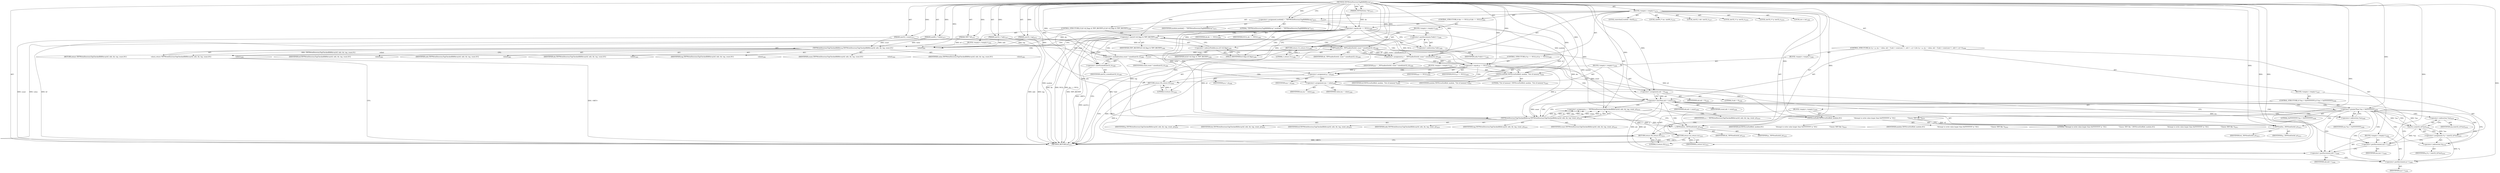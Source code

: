 digraph "TIFFWriteDirectoryTagIfdIfd8Array" {  
"69168" [label = <(METHOD,TIFFWriteDirectoryTagIfdIfd8Array)<SUB>1971</SUB>> ]
"69169" [label = <(PARAM,TIFF *tif)<SUB>1971</SUB>> ]
"69170" [label = <(PARAM,uint32_t *ndir)<SUB>1971</SUB>> ]
"69171" [label = <(PARAM,TIFFDirEntry *dir)<SUB>1972</SUB>> ]
"69172" [label = <(PARAM,uint16_t tag)<SUB>1972</SUB>> ]
"69173" [label = <(PARAM,uint32_t count)<SUB>1973</SUB>> ]
"69174" [label = <(PARAM,uint64_t *value)<SUB>1973</SUB>> ]
"69175" [label = <(BLOCK,&lt;empty&gt;,&lt;empty&gt;)<SUB>1974</SUB>> ]
"69176" [label = <(LOCAL,constchar[] module: char[])<SUB>1975</SUB>> ]
"69177" [label = <(&lt;operator&gt;.assignment,module[] = &quot;TIFFWriteDirectoryTagIfdIfd8Array&quot;)<SUB>1975</SUB>> ]
"69178" [label = <(IDENTIFIER,module,module[] = &quot;TIFFWriteDirectoryTagIfdIfd8Array&quot;)<SUB>1975</SUB>> ]
"69179" [label = <(LITERAL,&quot;TIFFWriteDirectoryTagIfdIfd8Array&quot;,module[] = &quot;TIFFWriteDirectoryTagIfdIfd8Array&quot;)<SUB>1975</SUB>> ]
"69180" [label = <(LOCAL,uint64_t* ma: uint64_t)<SUB>1976</SUB>> ]
"69181" [label = <(LOCAL,uint32_t mb: uint32_t)<SUB>1977</SUB>> ]
"69182" [label = <(LOCAL,uint32_t* p: uint32_t)<SUB>1978</SUB>> ]
"69183" [label = <(LOCAL,uint32_t* q: uint32_t)<SUB>1979</SUB>> ]
"69184" [label = <(LOCAL,int o: int)<SUB>1980</SUB>> ]
"69185" [label = <(CONTROL_STRUCTURE,if (dir == NULL),if (dir == NULL))<SUB>1983</SUB>> ]
"69186" [label = <(&lt;operator&gt;.equals,dir == NULL)<SUB>1983</SUB>> ]
"69187" [label = <(IDENTIFIER,dir,dir == NULL)<SUB>1983</SUB>> ]
"69188" [label = <(IDENTIFIER,NULL,dir == NULL)<SUB>1983</SUB>> ]
"69189" [label = <(BLOCK,&lt;empty&gt;,&lt;empty&gt;)<SUB>1984</SUB>> ]
"69190" [label = <(&lt;operator&gt;.postIncrement,(*ndir)++)<SUB>1985</SUB>> ]
"69191" [label = <(&lt;operator&gt;.indirection,*ndir)<SUB>1985</SUB>> ]
"69192" [label = <(IDENTIFIER,ndir,(*ndir)++)<SUB>1985</SUB>> ]
"69193" [label = <(RETURN,return (1);,return (1);)<SUB>1986</SUB>> ]
"69194" [label = <(LITERAL,1,return (1);)<SUB>1986</SUB>> ]
"69195" [label = <(CONTROL_STRUCTURE,if (tif-&gt;tif_flags &amp; TIFF_BIGTIFF),if (tif-&gt;tif_flags &amp; TIFF_BIGTIFF))<SUB>1990</SUB>> ]
"69196" [label = <(&lt;operator&gt;.and,tif-&gt;tif_flags &amp; TIFF_BIGTIFF)<SUB>1990</SUB>> ]
"69197" [label = <(&lt;operator&gt;.indirectFieldAccess,tif-&gt;tif_flags)<SUB>1990</SUB>> ]
"69198" [label = <(IDENTIFIER,tif,tif-&gt;tif_flags &amp; TIFF_BIGTIFF)<SUB>1990</SUB>> ]
"69199" [label = <(FIELD_IDENTIFIER,tif_flags,tif_flags)<SUB>1990</SUB>> ]
"69200" [label = <(IDENTIFIER,TIFF_BIGTIFF,tif-&gt;tif_flags &amp; TIFF_BIGTIFF)<SUB>1990</SUB>> ]
"69201" [label = <(BLOCK,&lt;empty&gt;,&lt;empty&gt;)<SUB>1991</SUB>> ]
"69202" [label = <(RETURN,return TIFFWriteDirectoryTagCheckedIfd8Array(tif, ndir, dir, tag, count,\012                                                     value);,return TIFFWriteDirectoryTagCheckedIfd8Array(tif, ndir, dir, tag, count,\012                                                     value);)<SUB>1991</SUB>> ]
"69203" [label = <(TIFFWriteDirectoryTagCheckedIfd8Array,TIFFWriteDirectoryTagCheckedIfd8Array(tif, ndir, dir, tag, count,\012                                                     value))<SUB>1991</SUB>> ]
"69204" [label = <(IDENTIFIER,tif,TIFFWriteDirectoryTagCheckedIfd8Array(tif, ndir, dir, tag, count,\012                                                     value))<SUB>1991</SUB>> ]
"69205" [label = <(IDENTIFIER,ndir,TIFFWriteDirectoryTagCheckedIfd8Array(tif, ndir, dir, tag, count,\012                                                     value))<SUB>1991</SUB>> ]
"69206" [label = <(IDENTIFIER,dir,TIFFWriteDirectoryTagCheckedIfd8Array(tif, ndir, dir, tag, count,\012                                                     value))<SUB>1991</SUB>> ]
"69207" [label = <(IDENTIFIER,tag,TIFFWriteDirectoryTagCheckedIfd8Array(tif, ndir, dir, tag, count,\012                                                     value))<SUB>1991</SUB>> ]
"69208" [label = <(IDENTIFIER,count,TIFFWriteDirectoryTagCheckedIfd8Array(tif, ndir, dir, tag, count,\012                                                     value))<SUB>1991</SUB>> ]
"69209" [label = <(IDENTIFIER,value,TIFFWriteDirectoryTagCheckedIfd8Array(tif, ndir, dir, tag, count,\012                                                     value))<SUB>1992</SUB>> ]
"69210" [label = <(&lt;operator&gt;.assignment,p = _TIFFmallocExt(tif, count * sizeof(uint32_t)))<SUB>1999</SUB>> ]
"69211" [label = <(IDENTIFIER,p,p = _TIFFmallocExt(tif, count * sizeof(uint32_t)))<SUB>1999</SUB>> ]
"69212" [label = <(_TIFFmallocExt,_TIFFmallocExt(tif, count * sizeof(uint32_t)))<SUB>1999</SUB>> ]
"69213" [label = <(IDENTIFIER,tif,_TIFFmallocExt(tif, count * sizeof(uint32_t)))<SUB>1999</SUB>> ]
"69214" [label = <(&lt;operator&gt;.multiplication,count * sizeof(uint32_t))<SUB>1999</SUB>> ]
"69215" [label = <(IDENTIFIER,count,count * sizeof(uint32_t))<SUB>1999</SUB>> ]
"69216" [label = <(&lt;operator&gt;.sizeOf,sizeof(uint32_t))<SUB>1999</SUB>> ]
"69217" [label = <(IDENTIFIER,uint32_t,sizeof(uint32_t))<SUB>1999</SUB>> ]
"69218" [label = <(CONTROL_STRUCTURE,if (p == NULL),if (p == NULL))<SUB>2000</SUB>> ]
"69219" [label = <(&lt;operator&gt;.equals,p == NULL)<SUB>2000</SUB>> ]
"69220" [label = <(IDENTIFIER,p,p == NULL)<SUB>2000</SUB>> ]
"69221" [label = <(IDENTIFIER,NULL,p == NULL)<SUB>2000</SUB>> ]
"69222" [label = <(BLOCK,&lt;empty&gt;,&lt;empty&gt;)<SUB>2001</SUB>> ]
"69223" [label = <(TIFFErrorExtR,TIFFErrorExtR(tif, module, &quot;Out of memory&quot;))<SUB>2002</SUB>> ]
"69224" [label = <(IDENTIFIER,tif,TIFFErrorExtR(tif, module, &quot;Out of memory&quot;))<SUB>2002</SUB>> ]
"69225" [label = <(IDENTIFIER,module,TIFFErrorExtR(tif, module, &quot;Out of memory&quot;))<SUB>2002</SUB>> ]
"69226" [label = <(LITERAL,&quot;Out of memory&quot;,TIFFErrorExtR(tif, module, &quot;Out of memory&quot;))<SUB>2002</SUB>> ]
"69227" [label = <(RETURN,return (0);,return (0);)<SUB>2003</SUB>> ]
"69228" [label = <(LITERAL,0,return (0);)<SUB>2003</SUB>> ]
"69229" [label = <(CONTROL_STRUCTURE,for (q = p, ma = value, mb = 0;mb &lt; count;ma++, mb++, q++),for (q = p, ma = value, mb = 0;mb &lt; count;ma++, mb++, q++))<SUB>2006</SUB>> ]
"69230" [label = <(BLOCK,&lt;empty&gt;,&lt;empty&gt;)<SUB>2006</SUB>> ]
"69231" [label = <(BLOCK,&lt;empty&gt;,&lt;empty&gt;)<SUB>2006</SUB>> ]
"69232" [label = <(&lt;operator&gt;.assignment,q = p)<SUB>2006</SUB>> ]
"69233" [label = <(IDENTIFIER,q,q = p)<SUB>2006</SUB>> ]
"69234" [label = <(IDENTIFIER,p,q = p)<SUB>2006</SUB>> ]
"69235" [label = <(&lt;operator&gt;.assignment,ma = value)<SUB>2006</SUB>> ]
"69236" [label = <(IDENTIFIER,ma,ma = value)<SUB>2006</SUB>> ]
"69237" [label = <(IDENTIFIER,value,ma = value)<SUB>2006</SUB>> ]
"69238" [label = <(&lt;operator&gt;.assignment,mb = 0)<SUB>2006</SUB>> ]
"69239" [label = <(IDENTIFIER,mb,mb = 0)<SUB>2006</SUB>> ]
"69240" [label = <(LITERAL,0,mb = 0)<SUB>2006</SUB>> ]
"69241" [label = <(&lt;operator&gt;.lessThan,mb &lt; count)<SUB>2006</SUB>> ]
"69242" [label = <(IDENTIFIER,mb,mb &lt; count)<SUB>2006</SUB>> ]
"69243" [label = <(IDENTIFIER,count,mb &lt; count)<SUB>2006</SUB>> ]
"69244" [label = <(BLOCK,&lt;empty&gt;,&lt;empty&gt;)<SUB>2006</SUB>> ]
"69245" [label = <(&lt;operator&gt;.postIncrement,ma++)<SUB>2006</SUB>> ]
"69246" [label = <(IDENTIFIER,ma,ma++)<SUB>2006</SUB>> ]
"69247" [label = <(&lt;operator&gt;.postIncrement,mb++)<SUB>2006</SUB>> ]
"69248" [label = <(IDENTIFIER,mb,mb++)<SUB>2006</SUB>> ]
"69249" [label = <(&lt;operator&gt;.postIncrement,q++)<SUB>2006</SUB>> ]
"69250" [label = <(IDENTIFIER,q,q++)<SUB>2006</SUB>> ]
"69251" [label = <(BLOCK,&lt;empty&gt;,&lt;empty&gt;)<SUB>2007</SUB>> ]
"69252" [label = <(CONTROL_STRUCTURE,if (*ma &gt; 0xFFFFFFFF),if (*ma &gt; 0xFFFFFFFF))<SUB>2008</SUB>> ]
"69253" [label = <(&lt;operator&gt;.greaterThan,*ma &gt; 0xFFFFFFFF)<SUB>2008</SUB>> ]
"69254" [label = <(&lt;operator&gt;.indirection,*ma)<SUB>2008</SUB>> ]
"69255" [label = <(IDENTIFIER,ma,*ma &gt; 0xFFFFFFFF)<SUB>2008</SUB>> ]
"69256" [label = <(LITERAL,0xFFFFFFFF,*ma &gt; 0xFFFFFFFF)<SUB>2008</SUB>> ]
"69257" [label = <(BLOCK,&lt;empty&gt;,&lt;empty&gt;)<SUB>2009</SUB>> ]
"69258" [label = <(TIFFErrorExtR,TIFFErrorExtR(tif, module,\012                          &quot;Attempt to write value larger than 0xFFFFFFFF in &quot;\012                          &quot;Classic TIFF file.&quot;))<SUB>2010</SUB>> ]
"69259" [label = <(IDENTIFIER,tif,TIFFErrorExtR(tif, module,\012                          &quot;Attempt to write value larger than 0xFFFFFFFF in &quot;\012                          &quot;Classic TIFF file.&quot;))<SUB>2010</SUB>> ]
"69260" [label = <(IDENTIFIER,module,TIFFErrorExtR(tif, module,\012                          &quot;Attempt to write value larger than 0xFFFFFFFF in &quot;\012                          &quot;Classic TIFF file.&quot;))<SUB>2010</SUB>> ]
"69261" [label = <(LITERAL,&quot;Attempt to write value larger than 0xFFFFFFFF in &quot;\012                          &quot;Classic TIFF file.&quot;,TIFFErrorExtR(tif, module,\012                          &quot;Attempt to write value larger than 0xFFFFFFFF in &quot;\012                          &quot;Classic TIFF file.&quot;))<SUB>2011</SUB>> ]
"69262" [label = <(_TIFFfreeExt,_TIFFfreeExt(tif, p))<SUB>2013</SUB>> ]
"69263" [label = <(IDENTIFIER,tif,_TIFFfreeExt(tif, p))<SUB>2013</SUB>> ]
"69264" [label = <(IDENTIFIER,p,_TIFFfreeExt(tif, p))<SUB>2013</SUB>> ]
"69265" [label = <(RETURN,return (0);,return (0);)<SUB>2014</SUB>> ]
"69266" [label = <(LITERAL,0,return (0);)<SUB>2014</SUB>> ]
"69267" [label = <(&lt;operator&gt;.assignment,*q = (uint32_t)(*ma))<SUB>2016</SUB>> ]
"69268" [label = <(&lt;operator&gt;.indirection,*q)<SUB>2016</SUB>> ]
"69269" [label = <(IDENTIFIER,q,*q = (uint32_t)(*ma))<SUB>2016</SUB>> ]
"69270" [label = <(uint32_t,(uint32_t)(*ma))<SUB>2016</SUB>> ]
"69271" [label = <(&lt;operator&gt;.indirection,*ma)<SUB>2016</SUB>> ]
"69272" [label = <(IDENTIFIER,ma,(uint32_t)(*ma))<SUB>2016</SUB>> ]
"69273" [label = <(&lt;operator&gt;.assignment,o = TIFFWriteDirectoryTagCheckedIfdArray(tif, ndir, dir, tag, count, p))<SUB>2019</SUB>> ]
"69274" [label = <(IDENTIFIER,o,o = TIFFWriteDirectoryTagCheckedIfdArray(tif, ndir, dir, tag, count, p))<SUB>2019</SUB>> ]
"69275" [label = <(TIFFWriteDirectoryTagCheckedIfdArray,TIFFWriteDirectoryTagCheckedIfdArray(tif, ndir, dir, tag, count, p))<SUB>2019</SUB>> ]
"69276" [label = <(IDENTIFIER,tif,TIFFWriteDirectoryTagCheckedIfdArray(tif, ndir, dir, tag, count, p))<SUB>2019</SUB>> ]
"69277" [label = <(IDENTIFIER,ndir,TIFFWriteDirectoryTagCheckedIfdArray(tif, ndir, dir, tag, count, p))<SUB>2019</SUB>> ]
"69278" [label = <(IDENTIFIER,dir,TIFFWriteDirectoryTagCheckedIfdArray(tif, ndir, dir, tag, count, p))<SUB>2019</SUB>> ]
"69279" [label = <(IDENTIFIER,tag,TIFFWriteDirectoryTagCheckedIfdArray(tif, ndir, dir, tag, count, p))<SUB>2019</SUB>> ]
"69280" [label = <(IDENTIFIER,count,TIFFWriteDirectoryTagCheckedIfdArray(tif, ndir, dir, tag, count, p))<SUB>2019</SUB>> ]
"69281" [label = <(IDENTIFIER,p,TIFFWriteDirectoryTagCheckedIfdArray(tif, ndir, dir, tag, count, p))<SUB>2019</SUB>> ]
"69282" [label = <(_TIFFfreeExt,_TIFFfreeExt(tif, p))<SUB>2020</SUB>> ]
"69283" [label = <(IDENTIFIER,tif,_TIFFfreeExt(tif, p))<SUB>2020</SUB>> ]
"69284" [label = <(IDENTIFIER,p,_TIFFfreeExt(tif, p))<SUB>2020</SUB>> ]
"69285" [label = <(RETURN,return (o);,return (o);)<SUB>2022</SUB>> ]
"69286" [label = <(IDENTIFIER,o,return (o);)<SUB>2022</SUB>> ]
"69287" [label = <(METHOD_RETURN,int)<SUB>1971</SUB>> ]
  "69168" -> "69169"  [ label = "AST: "] 
  "69168" -> "69170"  [ label = "AST: "] 
  "69168" -> "69171"  [ label = "AST: "] 
  "69168" -> "69172"  [ label = "AST: "] 
  "69168" -> "69173"  [ label = "AST: "] 
  "69168" -> "69174"  [ label = "AST: "] 
  "69168" -> "69175"  [ label = "AST: "] 
  "69168" -> "69287"  [ label = "AST: "] 
  "69175" -> "69176"  [ label = "AST: "] 
  "69175" -> "69177"  [ label = "AST: "] 
  "69175" -> "69180"  [ label = "AST: "] 
  "69175" -> "69181"  [ label = "AST: "] 
  "69175" -> "69182"  [ label = "AST: "] 
  "69175" -> "69183"  [ label = "AST: "] 
  "69175" -> "69184"  [ label = "AST: "] 
  "69175" -> "69185"  [ label = "AST: "] 
  "69175" -> "69195"  [ label = "AST: "] 
  "69175" -> "69210"  [ label = "AST: "] 
  "69175" -> "69218"  [ label = "AST: "] 
  "69175" -> "69229"  [ label = "AST: "] 
  "69175" -> "69273"  [ label = "AST: "] 
  "69175" -> "69282"  [ label = "AST: "] 
  "69175" -> "69285"  [ label = "AST: "] 
  "69177" -> "69178"  [ label = "AST: "] 
  "69177" -> "69179"  [ label = "AST: "] 
  "69185" -> "69186"  [ label = "AST: "] 
  "69185" -> "69189"  [ label = "AST: "] 
  "69186" -> "69187"  [ label = "AST: "] 
  "69186" -> "69188"  [ label = "AST: "] 
  "69189" -> "69190"  [ label = "AST: "] 
  "69189" -> "69193"  [ label = "AST: "] 
  "69190" -> "69191"  [ label = "AST: "] 
  "69191" -> "69192"  [ label = "AST: "] 
  "69193" -> "69194"  [ label = "AST: "] 
  "69195" -> "69196"  [ label = "AST: "] 
  "69195" -> "69201"  [ label = "AST: "] 
  "69196" -> "69197"  [ label = "AST: "] 
  "69196" -> "69200"  [ label = "AST: "] 
  "69197" -> "69198"  [ label = "AST: "] 
  "69197" -> "69199"  [ label = "AST: "] 
  "69201" -> "69202"  [ label = "AST: "] 
  "69202" -> "69203"  [ label = "AST: "] 
  "69203" -> "69204"  [ label = "AST: "] 
  "69203" -> "69205"  [ label = "AST: "] 
  "69203" -> "69206"  [ label = "AST: "] 
  "69203" -> "69207"  [ label = "AST: "] 
  "69203" -> "69208"  [ label = "AST: "] 
  "69203" -> "69209"  [ label = "AST: "] 
  "69210" -> "69211"  [ label = "AST: "] 
  "69210" -> "69212"  [ label = "AST: "] 
  "69212" -> "69213"  [ label = "AST: "] 
  "69212" -> "69214"  [ label = "AST: "] 
  "69214" -> "69215"  [ label = "AST: "] 
  "69214" -> "69216"  [ label = "AST: "] 
  "69216" -> "69217"  [ label = "AST: "] 
  "69218" -> "69219"  [ label = "AST: "] 
  "69218" -> "69222"  [ label = "AST: "] 
  "69219" -> "69220"  [ label = "AST: "] 
  "69219" -> "69221"  [ label = "AST: "] 
  "69222" -> "69223"  [ label = "AST: "] 
  "69222" -> "69227"  [ label = "AST: "] 
  "69223" -> "69224"  [ label = "AST: "] 
  "69223" -> "69225"  [ label = "AST: "] 
  "69223" -> "69226"  [ label = "AST: "] 
  "69227" -> "69228"  [ label = "AST: "] 
  "69229" -> "69230"  [ label = "AST: "] 
  "69229" -> "69241"  [ label = "AST: "] 
  "69229" -> "69244"  [ label = "AST: "] 
  "69229" -> "69251"  [ label = "AST: "] 
  "69230" -> "69231"  [ label = "AST: "] 
  "69231" -> "69232"  [ label = "AST: "] 
  "69231" -> "69235"  [ label = "AST: "] 
  "69231" -> "69238"  [ label = "AST: "] 
  "69232" -> "69233"  [ label = "AST: "] 
  "69232" -> "69234"  [ label = "AST: "] 
  "69235" -> "69236"  [ label = "AST: "] 
  "69235" -> "69237"  [ label = "AST: "] 
  "69238" -> "69239"  [ label = "AST: "] 
  "69238" -> "69240"  [ label = "AST: "] 
  "69241" -> "69242"  [ label = "AST: "] 
  "69241" -> "69243"  [ label = "AST: "] 
  "69244" -> "69245"  [ label = "AST: "] 
  "69244" -> "69247"  [ label = "AST: "] 
  "69244" -> "69249"  [ label = "AST: "] 
  "69245" -> "69246"  [ label = "AST: "] 
  "69247" -> "69248"  [ label = "AST: "] 
  "69249" -> "69250"  [ label = "AST: "] 
  "69251" -> "69252"  [ label = "AST: "] 
  "69251" -> "69267"  [ label = "AST: "] 
  "69252" -> "69253"  [ label = "AST: "] 
  "69252" -> "69257"  [ label = "AST: "] 
  "69253" -> "69254"  [ label = "AST: "] 
  "69253" -> "69256"  [ label = "AST: "] 
  "69254" -> "69255"  [ label = "AST: "] 
  "69257" -> "69258"  [ label = "AST: "] 
  "69257" -> "69262"  [ label = "AST: "] 
  "69257" -> "69265"  [ label = "AST: "] 
  "69258" -> "69259"  [ label = "AST: "] 
  "69258" -> "69260"  [ label = "AST: "] 
  "69258" -> "69261"  [ label = "AST: "] 
  "69262" -> "69263"  [ label = "AST: "] 
  "69262" -> "69264"  [ label = "AST: "] 
  "69265" -> "69266"  [ label = "AST: "] 
  "69267" -> "69268"  [ label = "AST: "] 
  "69267" -> "69270"  [ label = "AST: "] 
  "69268" -> "69269"  [ label = "AST: "] 
  "69270" -> "69271"  [ label = "AST: "] 
  "69271" -> "69272"  [ label = "AST: "] 
  "69273" -> "69274"  [ label = "AST: "] 
  "69273" -> "69275"  [ label = "AST: "] 
  "69275" -> "69276"  [ label = "AST: "] 
  "69275" -> "69277"  [ label = "AST: "] 
  "69275" -> "69278"  [ label = "AST: "] 
  "69275" -> "69279"  [ label = "AST: "] 
  "69275" -> "69280"  [ label = "AST: "] 
  "69275" -> "69281"  [ label = "AST: "] 
  "69282" -> "69283"  [ label = "AST: "] 
  "69282" -> "69284"  [ label = "AST: "] 
  "69285" -> "69286"  [ label = "AST: "] 
  "69177" -> "69186"  [ label = "CFG: "] 
  "69210" -> "69219"  [ label = "CFG: "] 
  "69273" -> "69282"  [ label = "CFG: "] 
  "69282" -> "69285"  [ label = "CFG: "] 
  "69285" -> "69287"  [ label = "CFG: "] 
  "69186" -> "69191"  [ label = "CFG: "] 
  "69186" -> "69199"  [ label = "CFG: "] 
  "69196" -> "69203"  [ label = "CFG: "] 
  "69196" -> "69216"  [ label = "CFG: "] 
  "69212" -> "69210"  [ label = "CFG: "] 
  "69219" -> "69223"  [ label = "CFG: "] 
  "69219" -> "69232"  [ label = "CFG: "] 
  "69241" -> "69254"  [ label = "CFG: "] 
  "69241" -> "69275"  [ label = "CFG: "] 
  "69275" -> "69273"  [ label = "CFG: "] 
  "69190" -> "69193"  [ label = "CFG: "] 
  "69193" -> "69287"  [ label = "CFG: "] 
  "69197" -> "69196"  [ label = "CFG: "] 
  "69202" -> "69287"  [ label = "CFG: "] 
  "69214" -> "69212"  [ label = "CFG: "] 
  "69223" -> "69227"  [ label = "CFG: "] 
  "69227" -> "69287"  [ label = "CFG: "] 
  "69245" -> "69247"  [ label = "CFG: "] 
  "69247" -> "69249"  [ label = "CFG: "] 
  "69249" -> "69241"  [ label = "CFG: "] 
  "69267" -> "69245"  [ label = "CFG: "] 
  "69191" -> "69190"  [ label = "CFG: "] 
  "69199" -> "69197"  [ label = "CFG: "] 
  "69203" -> "69202"  [ label = "CFG: "] 
  "69216" -> "69214"  [ label = "CFG: "] 
  "69232" -> "69235"  [ label = "CFG: "] 
  "69235" -> "69238"  [ label = "CFG: "] 
  "69238" -> "69241"  [ label = "CFG: "] 
  "69253" -> "69258"  [ label = "CFG: "] 
  "69253" -> "69268"  [ label = "CFG: "] 
  "69268" -> "69271"  [ label = "CFG: "] 
  "69270" -> "69267"  [ label = "CFG: "] 
  "69254" -> "69253"  [ label = "CFG: "] 
  "69258" -> "69262"  [ label = "CFG: "] 
  "69262" -> "69265"  [ label = "CFG: "] 
  "69265" -> "69287"  [ label = "CFG: "] 
  "69271" -> "69270"  [ label = "CFG: "] 
  "69168" -> "69177"  [ label = "CFG: "] 
  "69202" -> "69287"  [ label = "DDG: &lt;RET&gt;"] 
  "69265" -> "69287"  [ label = "DDG: &lt;RET&gt;"] 
  "69193" -> "69287"  [ label = "DDG: &lt;RET&gt;"] 
  "69285" -> "69287"  [ label = "DDG: &lt;RET&gt;"] 
  "69227" -> "69287"  [ label = "DDG: &lt;RET&gt;"] 
  "69169" -> "69287"  [ label = "DDG: tif"] 
  "69170" -> "69287"  [ label = "DDG: ndir"] 
  "69172" -> "69287"  [ label = "DDG: tag"] 
  "69173" -> "69287"  [ label = "DDG: count"] 
  "69174" -> "69287"  [ label = "DDG: value"] 
  "69177" -> "69287"  [ label = "DDG: module"] 
  "69186" -> "69287"  [ label = "DDG: dir"] 
  "69186" -> "69287"  [ label = "DDG: NULL"] 
  "69186" -> "69287"  [ label = "DDG: dir == NULL"] 
  "69190" -> "69287"  [ label = "DDG: *ndir"] 
  "69216" -> "69287"  [ label = "DDG: uint32_t"] 
  "69196" -> "69287"  [ label = "DDG: TIFF_BIGTIFF"] 
  "69168" -> "69169"  [ label = "DDG: "] 
  "69168" -> "69170"  [ label = "DDG: "] 
  "69168" -> "69171"  [ label = "DDG: "] 
  "69168" -> "69172"  [ label = "DDG: "] 
  "69168" -> "69173"  [ label = "DDG: "] 
  "69168" -> "69174"  [ label = "DDG: "] 
  "69168" -> "69177"  [ label = "DDG: "] 
  "69212" -> "69210"  [ label = "DDG: tif"] 
  "69212" -> "69210"  [ label = "DDG: count * sizeof(uint32_t)"] 
  "69275" -> "69273"  [ label = "DDG: dir"] 
  "69275" -> "69273"  [ label = "DDG: tif"] 
  "69275" -> "69273"  [ label = "DDG: ndir"] 
  "69275" -> "69273"  [ label = "DDG: tag"] 
  "69275" -> "69273"  [ label = "DDG: count"] 
  "69275" -> "69273"  [ label = "DDG: p"] 
  "69286" -> "69285"  [ label = "DDG: o"] 
  "69273" -> "69285"  [ label = "DDG: o"] 
  "69168" -> "69210"  [ label = "DDG: "] 
  "69168" -> "69273"  [ label = "DDG: "] 
  "69275" -> "69282"  [ label = "DDG: tif"] 
  "69168" -> "69282"  [ label = "DDG: "] 
  "69275" -> "69282"  [ label = "DDG: p"] 
  "69168" -> "69286"  [ label = "DDG: "] 
  "69171" -> "69186"  [ label = "DDG: dir"] 
  "69168" -> "69186"  [ label = "DDG: "] 
  "69194" -> "69193"  [ label = "DDG: 1"] 
  "69168" -> "69193"  [ label = "DDG: "] 
  "69168" -> "69196"  [ label = "DDG: "] 
  "69203" -> "69202"  [ label = "DDG: TIFFWriteDirectoryTagCheckedIfd8Array(tif, ndir, dir, tag, count,\012                                                     value)"] 
  "69169" -> "69212"  [ label = "DDG: tif"] 
  "69168" -> "69212"  [ label = "DDG: "] 
  "69214" -> "69212"  [ label = "DDG: count"] 
  "69210" -> "69219"  [ label = "DDG: p"] 
  "69168" -> "69219"  [ label = "DDG: "] 
  "69186" -> "69219"  [ label = "DDG: NULL"] 
  "69228" -> "69227"  [ label = "DDG: 0"] 
  "69168" -> "69227"  [ label = "DDG: "] 
  "69238" -> "69241"  [ label = "DDG: mb"] 
  "69247" -> "69241"  [ label = "DDG: mb"] 
  "69168" -> "69241"  [ label = "DDG: "] 
  "69214" -> "69241"  [ label = "DDG: count"] 
  "69270" -> "69267"  [ label = "DDG: *ma"] 
  "69212" -> "69275"  [ label = "DDG: tif"] 
  "69168" -> "69275"  [ label = "DDG: "] 
  "69170" -> "69275"  [ label = "DDG: ndir"] 
  "69186" -> "69275"  [ label = "DDG: dir"] 
  "69172" -> "69275"  [ label = "DDG: tag"] 
  "69241" -> "69275"  [ label = "DDG: count"] 
  "69219" -> "69275"  [ label = "DDG: p"] 
  "69168" -> "69194"  [ label = "DDG: "] 
  "69173" -> "69214"  [ label = "DDG: count"] 
  "69168" -> "69214"  [ label = "DDG: "] 
  "69212" -> "69223"  [ label = "DDG: tif"] 
  "69168" -> "69223"  [ label = "DDG: "] 
  "69177" -> "69223"  [ label = "DDG: module"] 
  "69168" -> "69228"  [ label = "DDG: "] 
  "69219" -> "69232"  [ label = "DDG: p"] 
  "69168" -> "69232"  [ label = "DDG: "] 
  "69174" -> "69235"  [ label = "DDG: value"] 
  "69168" -> "69235"  [ label = "DDG: "] 
  "69168" -> "69238"  [ label = "DDG: "] 
  "69235" -> "69245"  [ label = "DDG: ma"] 
  "69270" -> "69245"  [ label = "DDG: *ma"] 
  "69168" -> "69245"  [ label = "DDG: "] 
  "69241" -> "69247"  [ label = "DDG: mb"] 
  "69168" -> "69247"  [ label = "DDG: "] 
  "69232" -> "69249"  [ label = "DDG: q"] 
  "69267" -> "69249"  [ label = "DDG: *q"] 
  "69168" -> "69249"  [ label = "DDG: "] 
  "69169" -> "69203"  [ label = "DDG: tif"] 
  "69168" -> "69203"  [ label = "DDG: "] 
  "69170" -> "69203"  [ label = "DDG: ndir"] 
  "69186" -> "69203"  [ label = "DDG: dir"] 
  "69172" -> "69203"  [ label = "DDG: tag"] 
  "69173" -> "69203"  [ label = "DDG: count"] 
  "69174" -> "69203"  [ label = "DDG: value"] 
  "69168" -> "69216"  [ label = "DDG: "] 
  "69270" -> "69253"  [ label = "DDG: *ma"] 
  "69168" -> "69253"  [ label = "DDG: "] 
  "69266" -> "69265"  [ label = "DDG: 0"] 
  "69168" -> "69265"  [ label = "DDG: "] 
  "69253" -> "69270"  [ label = "DDG: *ma"] 
  "69212" -> "69258"  [ label = "DDG: tif"] 
  "69168" -> "69258"  [ label = "DDG: "] 
  "69177" -> "69258"  [ label = "DDG: module"] 
  "69258" -> "69262"  [ label = "DDG: tif"] 
  "69168" -> "69262"  [ label = "DDG: "] 
  "69219" -> "69262"  [ label = "DDG: p"] 
  "69168" -> "69266"  [ label = "DDG: "] 
  "69186" -> "69199"  [ label = "CDG: "] 
  "69186" -> "69190"  [ label = "CDG: "] 
  "69186" -> "69193"  [ label = "CDG: "] 
  "69186" -> "69196"  [ label = "CDG: "] 
  "69186" -> "69197"  [ label = "CDG: "] 
  "69186" -> "69191"  [ label = "CDG: "] 
  "69196" -> "69216"  [ label = "CDG: "] 
  "69196" -> "69214"  [ label = "CDG: "] 
  "69196" -> "69203"  [ label = "CDG: "] 
  "69196" -> "69219"  [ label = "CDG: "] 
  "69196" -> "69210"  [ label = "CDG: "] 
  "69196" -> "69202"  [ label = "CDG: "] 
  "69196" -> "69212"  [ label = "CDG: "] 
  "69219" -> "69223"  [ label = "CDG: "] 
  "69219" -> "69232"  [ label = "CDG: "] 
  "69219" -> "69241"  [ label = "CDG: "] 
  "69219" -> "69227"  [ label = "CDG: "] 
  "69219" -> "69238"  [ label = "CDG: "] 
  "69219" -> "69235"  [ label = "CDG: "] 
  "69241" -> "69254"  [ label = "CDG: "] 
  "69241" -> "69275"  [ label = "CDG: "] 
  "69241" -> "69253"  [ label = "CDG: "] 
  "69241" -> "69273"  [ label = "CDG: "] 
  "69241" -> "69282"  [ label = "CDG: "] 
  "69241" -> "69285"  [ label = "CDG: "] 
  "69253" -> "69245"  [ label = "CDG: "] 
  "69253" -> "69271"  [ label = "CDG: "] 
  "69253" -> "69270"  [ label = "CDG: "] 
  "69253" -> "69267"  [ label = "CDG: "] 
  "69253" -> "69262"  [ label = "CDG: "] 
  "69253" -> "69258"  [ label = "CDG: "] 
  "69253" -> "69241"  [ label = "CDG: "] 
  "69253" -> "69265"  [ label = "CDG: "] 
  "69253" -> "69247"  [ label = "CDG: "] 
  "69253" -> "69249"  [ label = "CDG: "] 
  "69253" -> "69268"  [ label = "CDG: "] 
}
